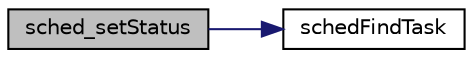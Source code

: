 digraph "sched_setStatus"
{
 // LATEX_PDF_SIZE
  edge [fontname="Helvetica",fontsize="10",labelfontname="Helvetica",labelfontsize="10"];
  node [fontname="Helvetica",fontsize="10",shape=record];
  rankdir="LR";
  Node1 [label="sched_setStatus",height=0.2,width=0.4,color="black", fillcolor="grey75", style="filled", fontcolor="black",tooltip=" "];
  Node1 -> Node2 [color="midnightblue",fontsize="10",style="solid",fontname="Helvetica"];
  Node2 [label="schedFindTask",height=0.2,width=0.4,color="black", fillcolor="white", style="filled",URL="$armv6_2sched_8c.html#a9cf37ade4c1f6184b33014ac2015e8ed",tooltip=" "];
}
